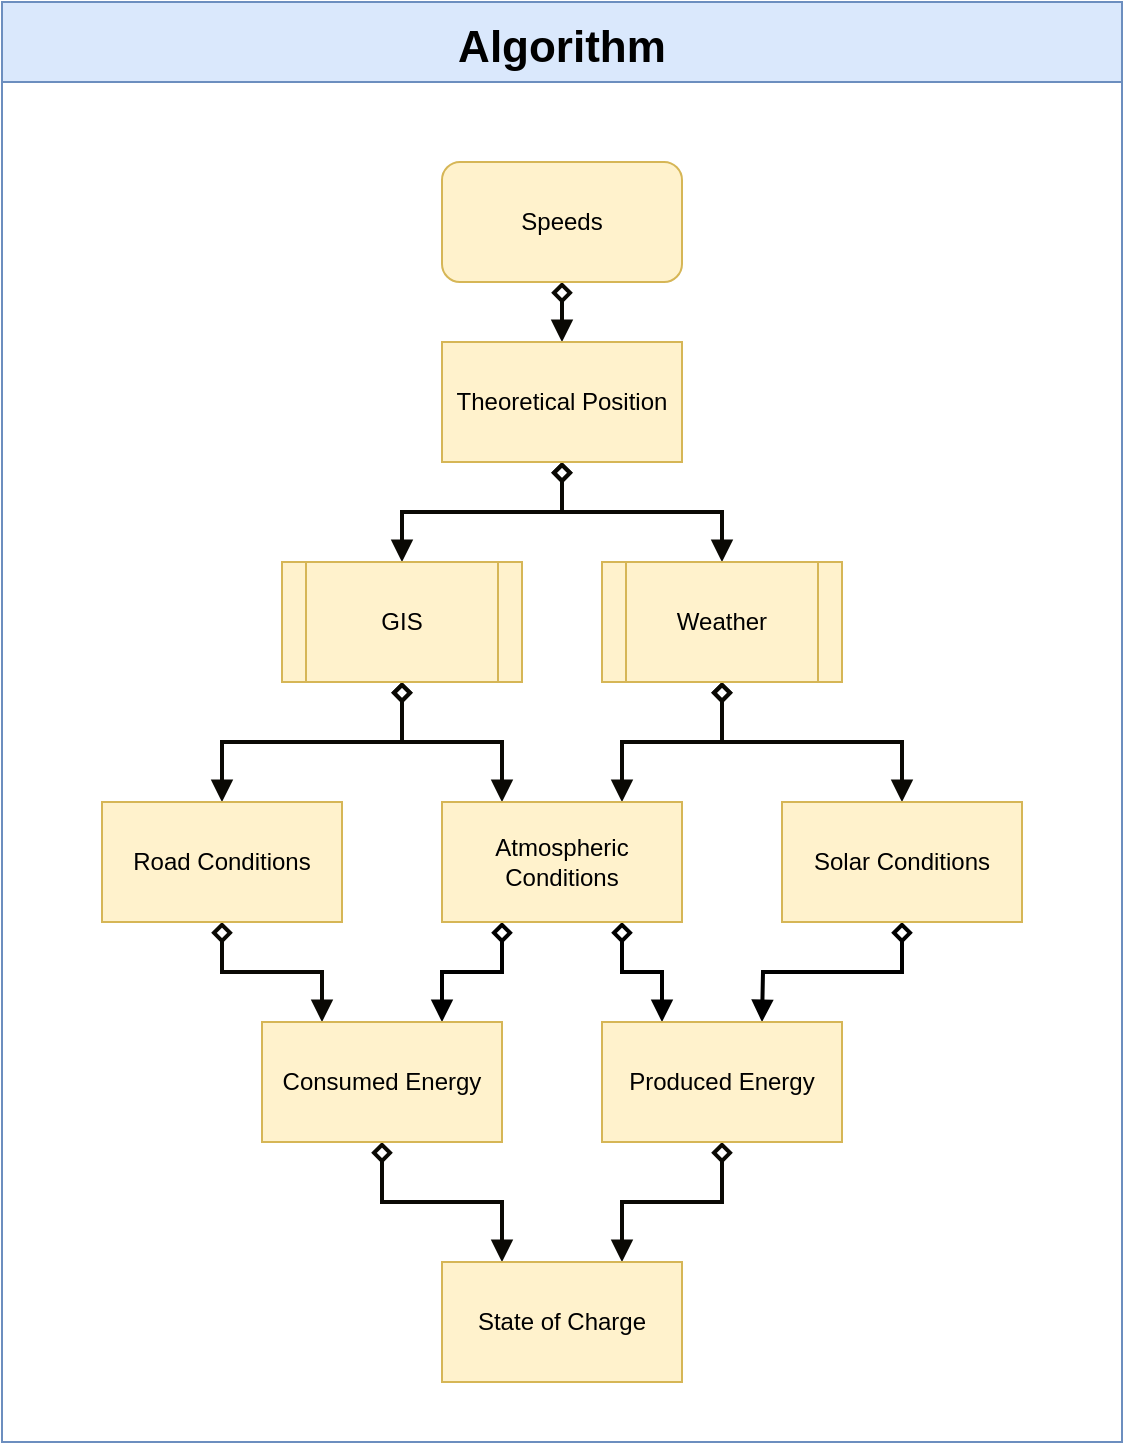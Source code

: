 <mxfile version="22.1.2" type="device">
  <diagram name="Page-1" id="PV-sUcWRaYxeBATs_WEL">
    <mxGraphModel dx="1122" dy="761" grid="1" gridSize="10" guides="1" tooltips="1" connect="1" arrows="1" fold="1" page="1" pageScale="1" pageWidth="850" pageHeight="1100" math="0" shadow="0">
      <root>
        <mxCell id="0" />
        <mxCell id="1" parent="0" />
        <mxCell id="HKYSKYlHdaH3575LPUU4-39" value="Algorithm" style="swimlane;startSize=40;horizontal=1;containerType=tree;fillColor=#dae8fc;strokeColor=#6c8ebf;swimlaneFillColor=default;fontSize=22;" vertex="1" parent="1">
          <mxGeometry x="190" y="120" width="560" height="720" as="geometry" />
        </mxCell>
        <mxCell id="HKYSKYlHdaH3575LPUU4-19" style="edgeStyle=orthogonalEdgeStyle;rounded=0;orthogonalLoop=1;jettySize=auto;html=1;exitX=0.5;exitY=1;exitDx=0;exitDy=0;entryX=0.5;entryY=0;entryDx=0;entryDy=0;fillColor=#fff2cc;strokeColor=#0A0904;strokeWidth=2;endArrow=block;endFill=1;startArrow=diamond;startFill=0;" edge="1" parent="1" source="HKYSKYlHdaH3575LPUU4-7" target="HKYSKYlHdaH3575LPUU4-8">
          <mxGeometry relative="1" as="geometry" />
        </mxCell>
        <mxCell id="HKYSKYlHdaH3575LPUU4-7" value="Speeds" style="rounded=1;whiteSpace=wrap;html=1;fillColor=#fff2cc;strokeColor=#d6b656;" vertex="1" parent="1">
          <mxGeometry x="410" y="200" width="120" height="60" as="geometry" />
        </mxCell>
        <mxCell id="HKYSKYlHdaH3575LPUU4-20" style="edgeStyle=orthogonalEdgeStyle;rounded=0;orthogonalLoop=1;jettySize=auto;html=1;exitX=0.5;exitY=1;exitDx=0;exitDy=0;entryX=0.5;entryY=0;entryDx=0;entryDy=0;fillColor=#fff2cc;strokeColor=#0A0904;strokeWidth=2;endArrow=block;endFill=1;startArrow=diamond;startFill=0;" edge="1" parent="1" source="HKYSKYlHdaH3575LPUU4-8" target="HKYSKYlHdaH3575LPUU4-13">
          <mxGeometry relative="1" as="geometry" />
        </mxCell>
        <mxCell id="HKYSKYlHdaH3575LPUU4-21" style="edgeStyle=orthogonalEdgeStyle;rounded=0;orthogonalLoop=1;jettySize=auto;html=1;exitX=0.5;exitY=1;exitDx=0;exitDy=0;entryX=0.5;entryY=0;entryDx=0;entryDy=0;fillColor=#fff2cc;strokeColor=#0A0904;strokeWidth=2;endArrow=block;endFill=1;startArrow=diamond;startFill=0;" edge="1" parent="1" source="HKYSKYlHdaH3575LPUU4-8" target="HKYSKYlHdaH3575LPUU4-14">
          <mxGeometry relative="1" as="geometry" />
        </mxCell>
        <mxCell id="HKYSKYlHdaH3575LPUU4-8" value="Theoretical Position" style="rounded=0;whiteSpace=wrap;html=1;fillColor=#fff2cc;strokeColor=#d6b656;" vertex="1" parent="1">
          <mxGeometry x="410" y="290" width="120" height="60" as="geometry" />
        </mxCell>
        <mxCell id="HKYSKYlHdaH3575LPUU4-22" style="edgeStyle=orthogonalEdgeStyle;rounded=0;orthogonalLoop=1;jettySize=auto;html=1;exitX=0.5;exitY=1;exitDx=0;exitDy=0;entryX=0.5;entryY=0;entryDx=0;entryDy=0;fillColor=#fff2cc;strokeColor=#0A0904;strokeWidth=2;endArrow=block;endFill=1;startArrow=diamond;startFill=0;" edge="1" parent="1" source="HKYSKYlHdaH3575LPUU4-13" target="HKYSKYlHdaH3575LPUU4-16">
          <mxGeometry relative="1" as="geometry" />
        </mxCell>
        <mxCell id="HKYSKYlHdaH3575LPUU4-27" style="edgeStyle=orthogonalEdgeStyle;rounded=0;orthogonalLoop=1;jettySize=auto;html=1;entryX=0.25;entryY=0;entryDx=0;entryDy=0;fillColor=#fff2cc;strokeColor=#0A0904;strokeWidth=2;endArrow=block;endFill=1;startArrow=diamond;startFill=0;" edge="1" parent="1" source="HKYSKYlHdaH3575LPUU4-13" target="HKYSKYlHdaH3575LPUU4-17">
          <mxGeometry relative="1" as="geometry" />
        </mxCell>
        <mxCell id="HKYSKYlHdaH3575LPUU4-13" value="GIS" style="shape=process;whiteSpace=wrap;html=1;backgroundOutline=1;fillColor=#fff2cc;strokeColor=#d6b656;" vertex="1" parent="1">
          <mxGeometry x="330" y="400" width="120" height="60" as="geometry" />
        </mxCell>
        <mxCell id="HKYSKYlHdaH3575LPUU4-25" style="edgeStyle=orthogonalEdgeStyle;rounded=0;orthogonalLoop=1;jettySize=auto;html=1;entryX=0.5;entryY=0;entryDx=0;entryDy=0;fillColor=#fff2cc;strokeColor=#0A0904;strokeWidth=2;endArrow=block;endFill=1;startArrow=diamond;startFill=0;" edge="1" parent="1" source="HKYSKYlHdaH3575LPUU4-14" target="HKYSKYlHdaH3575LPUU4-18">
          <mxGeometry relative="1" as="geometry" />
        </mxCell>
        <mxCell id="HKYSKYlHdaH3575LPUU4-26" style="edgeStyle=orthogonalEdgeStyle;rounded=0;orthogonalLoop=1;jettySize=auto;html=1;entryX=0.75;entryY=0;entryDx=0;entryDy=0;fillColor=#fff2cc;strokeColor=#0A0904;strokeWidth=2;endArrow=block;endFill=1;startArrow=diamond;startFill=0;" edge="1" parent="1" source="HKYSKYlHdaH3575LPUU4-14" target="HKYSKYlHdaH3575LPUU4-17">
          <mxGeometry relative="1" as="geometry" />
        </mxCell>
        <mxCell id="HKYSKYlHdaH3575LPUU4-14" value="Weather" style="shape=process;whiteSpace=wrap;html=1;backgroundOutline=1;fillColor=#fff2cc;strokeColor=#d6b656;" vertex="1" parent="1">
          <mxGeometry x="490" y="400" width="120" height="60" as="geometry" />
        </mxCell>
        <mxCell id="HKYSKYlHdaH3575LPUU4-30" style="edgeStyle=orthogonalEdgeStyle;rounded=0;orthogonalLoop=1;jettySize=auto;html=1;entryX=0.25;entryY=0;entryDx=0;entryDy=0;fillColor=#fff2cc;strokeColor=#0A0904;strokeWidth=2;endArrow=block;endFill=1;startArrow=diamond;startFill=0;" edge="1" parent="1" source="HKYSKYlHdaH3575LPUU4-16" target="HKYSKYlHdaH3575LPUU4-28">
          <mxGeometry relative="1" as="geometry" />
        </mxCell>
        <mxCell id="HKYSKYlHdaH3575LPUU4-16" value="Road Conditions" style="rounded=0;whiteSpace=wrap;html=1;fillColor=#fff2cc;strokeColor=#d6b656;" vertex="1" parent="1">
          <mxGeometry x="240" y="520" width="120" height="60" as="geometry" />
        </mxCell>
        <mxCell id="HKYSKYlHdaH3575LPUU4-44" style="edgeStyle=orthogonalEdgeStyle;rounded=0;orthogonalLoop=1;jettySize=auto;html=1;exitX=0.25;exitY=1;exitDx=0;exitDy=0;entryX=0.75;entryY=0;entryDx=0;entryDy=0;strokeWidth=2;endArrow=block;endFill=1;startArrow=diamond;startFill=0;" edge="1" parent="1" source="HKYSKYlHdaH3575LPUU4-17" target="HKYSKYlHdaH3575LPUU4-28">
          <mxGeometry relative="1" as="geometry" />
        </mxCell>
        <mxCell id="HKYSKYlHdaH3575LPUU4-45" style="edgeStyle=orthogonalEdgeStyle;rounded=0;orthogonalLoop=1;jettySize=auto;html=1;exitX=0.75;exitY=1;exitDx=0;exitDy=0;entryX=0.25;entryY=0;entryDx=0;entryDy=0;strokeWidth=2;endArrow=block;endFill=1;startArrow=diamond;startFill=0;" edge="1" parent="1" source="HKYSKYlHdaH3575LPUU4-17" target="HKYSKYlHdaH3575LPUU4-29">
          <mxGeometry relative="1" as="geometry" />
        </mxCell>
        <mxCell id="HKYSKYlHdaH3575LPUU4-17" value="Atmospheric Conditions" style="rounded=0;whiteSpace=wrap;html=1;fillColor=#fff2cc;strokeColor=#d6b656;" vertex="1" parent="1">
          <mxGeometry x="410" y="520" width="120" height="60" as="geometry" />
        </mxCell>
        <mxCell id="HKYSKYlHdaH3575LPUU4-46" style="edgeStyle=orthogonalEdgeStyle;rounded=0;orthogonalLoop=1;jettySize=auto;html=1;exitX=0.5;exitY=1;exitDx=0;exitDy=0;strokeWidth=2;endArrow=block;endFill=1;startArrow=diamond;startFill=0;" edge="1" parent="1" source="HKYSKYlHdaH3575LPUU4-18">
          <mxGeometry relative="1" as="geometry">
            <mxPoint x="570" y="630" as="targetPoint" />
          </mxGeometry>
        </mxCell>
        <mxCell id="HKYSKYlHdaH3575LPUU4-18" value="Solar Conditions" style="rounded=0;whiteSpace=wrap;html=1;fillColor=#fff2cc;strokeColor=#d6b656;" vertex="1" parent="1">
          <mxGeometry x="580" y="520" width="120" height="60" as="geometry" />
        </mxCell>
        <mxCell id="HKYSKYlHdaH3575LPUU4-35" style="edgeStyle=orthogonalEdgeStyle;rounded=0;orthogonalLoop=1;jettySize=auto;html=1;entryX=0.25;entryY=0;entryDx=0;entryDy=0;fillColor=#fff2cc;strokeColor=#0A0904;strokeWidth=2;endArrow=block;endFill=1;startArrow=diamond;startFill=0;" edge="1" parent="1" source="HKYSKYlHdaH3575LPUU4-28" target="HKYSKYlHdaH3575LPUU4-33">
          <mxGeometry relative="1" as="geometry" />
        </mxCell>
        <mxCell id="HKYSKYlHdaH3575LPUU4-28" value="Consumed Energy" style="rounded=0;whiteSpace=wrap;html=1;fillColor=#fff2cc;strokeColor=#d6b656;" vertex="1" parent="1">
          <mxGeometry x="320" y="630" width="120" height="60" as="geometry" />
        </mxCell>
        <mxCell id="HKYSKYlHdaH3575LPUU4-38" style="edgeStyle=orthogonalEdgeStyle;rounded=0;orthogonalLoop=1;jettySize=auto;html=1;exitX=0.5;exitY=1;exitDx=0;exitDy=0;entryX=0.75;entryY=0;entryDx=0;entryDy=0;fillColor=#fff2cc;strokeColor=#0A0904;strokeWidth=2;endArrow=block;endFill=1;startArrow=diamond;startFill=0;" edge="1" parent="1" source="HKYSKYlHdaH3575LPUU4-29" target="HKYSKYlHdaH3575LPUU4-33">
          <mxGeometry relative="1" as="geometry" />
        </mxCell>
        <mxCell id="HKYSKYlHdaH3575LPUU4-29" value="Produced Energy" style="rounded=0;whiteSpace=wrap;html=1;fillColor=#fff2cc;strokeColor=#d6b656;" vertex="1" parent="1">
          <mxGeometry x="490" y="630" width="120" height="60" as="geometry" />
        </mxCell>
        <mxCell id="HKYSKYlHdaH3575LPUU4-33" value="&lt;span style=&quot;white-space: pre;&quot;&gt;State of Charge&lt;/span&gt;" style="rounded=0;whiteSpace=wrap;html=1;fillColor=#fff2cc;strokeColor=#d6b656;" vertex="1" parent="1">
          <mxGeometry x="410" y="750" width="120" height="60" as="geometry" />
        </mxCell>
      </root>
    </mxGraphModel>
  </diagram>
</mxfile>
